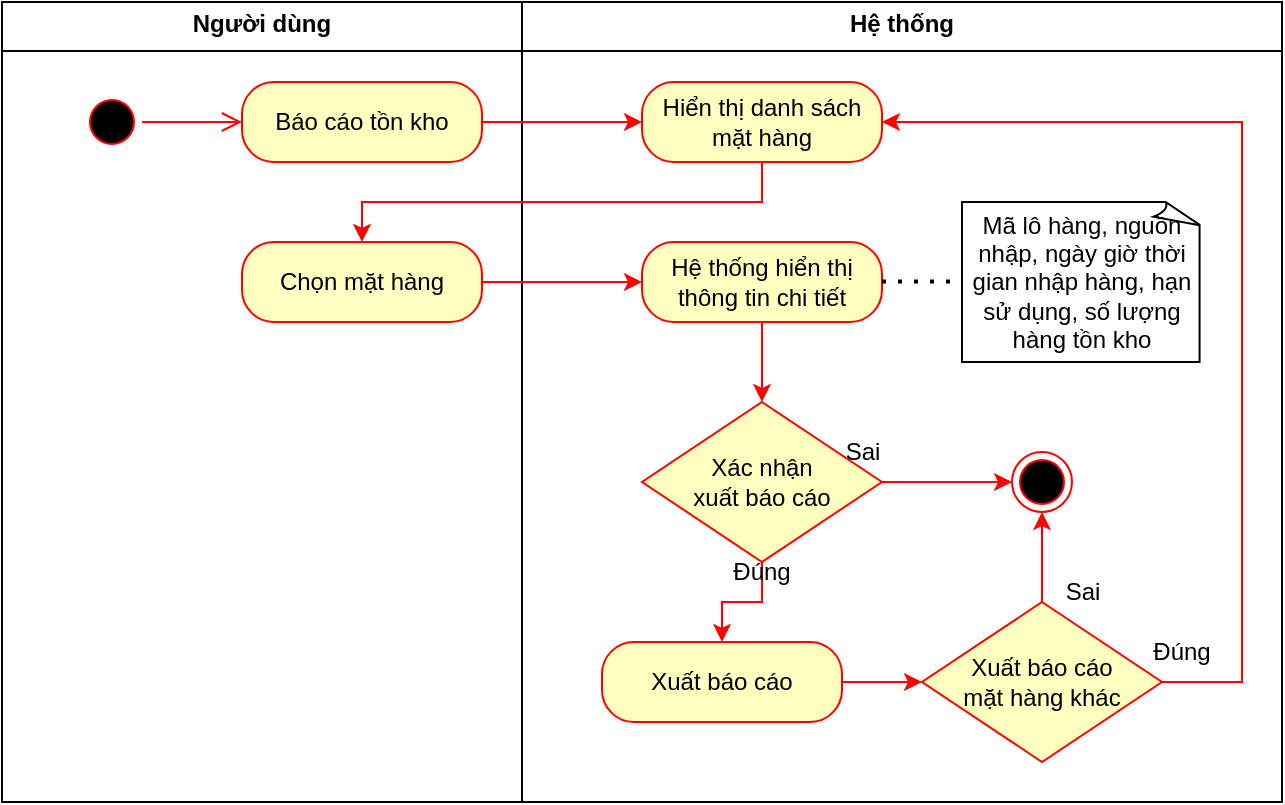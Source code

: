 <mxfile version="26.0.7">
  <diagram name="Page-1" id="pjLopgUQoMTeIaIfxZGK">
    <mxGraphModel dx="1502" dy="643" grid="1" gridSize="10" guides="1" tooltips="1" connect="1" arrows="1" fold="1" page="1" pageScale="1" pageWidth="850" pageHeight="1100" math="0" shadow="0">
      <root>
        <mxCell id="0" />
        <mxCell id="1" parent="0" />
        <mxCell id="1CP6ehA5ngC1CQktgnU9-61" value="&lt;p style=&quot;margin:0px;margin-top:4px;text-align:center;&quot;&gt;&lt;b&gt;Hệ thống&lt;/b&gt;&lt;/p&gt;&lt;hr size=&quot;1&quot; style=&quot;border-style:solid;&quot;&gt;&lt;div style=&quot;height:2px;&quot;&gt;&lt;/div&gt;" style="verticalAlign=top;align=left;overflow=fill;html=1;whiteSpace=wrap;" vertex="1" parent="1">
          <mxGeometry x="260" width="380" height="400" as="geometry" />
        </mxCell>
        <mxCell id="1CP6ehA5ngC1CQktgnU9-59" value="&lt;p style=&quot;margin:0px;margin-top:4px;text-align:center;&quot;&gt;&lt;b&gt;Người dùng&lt;/b&gt;&lt;/p&gt;&lt;hr size=&quot;1&quot; style=&quot;border-style:solid;&quot;&gt;&lt;div style=&quot;height:2px;&quot;&gt;&lt;/div&gt;" style="verticalAlign=top;align=left;overflow=fill;html=1;whiteSpace=wrap;" vertex="1" parent="1">
          <mxGeometry width="260" height="400" as="geometry" />
        </mxCell>
        <mxCell id="1CP6ehA5ngC1CQktgnU9-1" value="" style="ellipse;html=1;shape=startState;fillColor=#000000;strokeColor=#FF0000;" vertex="1" parent="1">
          <mxGeometry x="40" y="45" width="30" height="30" as="geometry" />
        </mxCell>
        <mxCell id="1CP6ehA5ngC1CQktgnU9-2" value="" style="edgeStyle=orthogonalEdgeStyle;html=1;verticalAlign=bottom;endArrow=open;endSize=8;strokeColor=#FF0000;rounded=0;entryX=0;entryY=0.5;entryDx=0;entryDy=0;" edge="1" source="1CP6ehA5ngC1CQktgnU9-1" parent="1" target="1CP6ehA5ngC1CQktgnU9-3">
          <mxGeometry relative="1" as="geometry">
            <mxPoint x="120" y="65" as="targetPoint" />
          </mxGeometry>
        </mxCell>
        <mxCell id="1CP6ehA5ngC1CQktgnU9-41" value="" style="edgeStyle=orthogonalEdgeStyle;rounded=0;orthogonalLoop=1;jettySize=auto;html=1;strokeColor=#FF0000;" edge="1" parent="1" source="1CP6ehA5ngC1CQktgnU9-3" target="1CP6ehA5ngC1CQktgnU9-4">
          <mxGeometry relative="1" as="geometry" />
        </mxCell>
        <mxCell id="1CP6ehA5ngC1CQktgnU9-3" value="Báo cáo tồn kho" style="rounded=1;whiteSpace=wrap;html=1;arcSize=40;fontColor=#000000;fillColor=#ffffc0;strokeColor=#FF0000;" vertex="1" parent="1">
          <mxGeometry x="120" y="40" width="120" height="40" as="geometry" />
        </mxCell>
        <mxCell id="1CP6ehA5ngC1CQktgnU9-19" style="edgeStyle=orthogonalEdgeStyle;rounded=0;orthogonalLoop=1;jettySize=auto;html=1;entryX=0.5;entryY=0;entryDx=0;entryDy=0;strokeColor=#FF0000;" edge="1" parent="1" source="1CP6ehA5ngC1CQktgnU9-4" target="1CP6ehA5ngC1CQktgnU9-5">
          <mxGeometry relative="1" as="geometry">
            <Array as="points">
              <mxPoint x="380" y="100" />
              <mxPoint x="180" y="100" />
            </Array>
          </mxGeometry>
        </mxCell>
        <mxCell id="1CP6ehA5ngC1CQktgnU9-4" value="Hiển thị danh sách mặt hàng" style="rounded=1;whiteSpace=wrap;html=1;arcSize=40;fontColor=#000000;fillColor=#ffffc0;strokeColor=#FF0000;" vertex="1" parent="1">
          <mxGeometry x="320" y="40" width="120" height="40" as="geometry" />
        </mxCell>
        <mxCell id="1CP6ehA5ngC1CQktgnU9-10" value="" style="edgeStyle=orthogonalEdgeStyle;rounded=0;orthogonalLoop=1;jettySize=auto;html=1;strokeColor=#FF0000;" edge="1" parent="1" source="1CP6ehA5ngC1CQktgnU9-5" target="1CP6ehA5ngC1CQktgnU9-6">
          <mxGeometry relative="1" as="geometry" />
        </mxCell>
        <mxCell id="1CP6ehA5ngC1CQktgnU9-5" value="Chọn mặt hàng" style="rounded=1;whiteSpace=wrap;html=1;arcSize=40;fontColor=#000000;fillColor=#ffffc0;strokeColor=#FF0000;" vertex="1" parent="1">
          <mxGeometry x="120" y="120" width="120" height="40" as="geometry" />
        </mxCell>
        <mxCell id="1CP6ehA5ngC1CQktgnU9-21" style="edgeStyle=orthogonalEdgeStyle;rounded=0;orthogonalLoop=1;jettySize=auto;html=1;entryX=0.5;entryY=0;entryDx=0;entryDy=0;strokeColor=#FF0000;" edge="1" parent="1" source="1CP6ehA5ngC1CQktgnU9-6" target="1CP6ehA5ngC1CQktgnU9-20">
          <mxGeometry relative="1" as="geometry">
            <Array as="points">
              <mxPoint x="380" y="190" />
              <mxPoint x="380" y="190" />
            </Array>
          </mxGeometry>
        </mxCell>
        <mxCell id="1CP6ehA5ngC1CQktgnU9-6" value="Hệ thống hiển thị thông tin chi tiết" style="rounded=1;whiteSpace=wrap;html=1;arcSize=40;fontColor=#000000;fillColor=#ffffc0;strokeColor=#FF0000;" vertex="1" parent="1">
          <mxGeometry x="320" y="120" width="120" height="40" as="geometry" />
        </mxCell>
        <mxCell id="1CP6ehA5ngC1CQktgnU9-7" value="Mã lô hàng, nguồn nhập, ngày giờ thời gian nhập hàng, hạn sử dụng, số lượng hàng tồn kho" style="whiteSpace=wrap;html=1;shape=mxgraph.basic.document;align=center;strokeColor=#000000;" vertex="1" parent="1">
          <mxGeometry x="480" y="100" width="120" height="80" as="geometry" />
        </mxCell>
        <mxCell id="1CP6ehA5ngC1CQktgnU9-11" value="" style="endArrow=none;dashed=1;html=1;dashPattern=1 3;strokeWidth=2;rounded=0;strokeColor=#000000;" edge="1" parent="1">
          <mxGeometry width="50" height="50" relative="1" as="geometry">
            <mxPoint x="440" y="139.76" as="sourcePoint" />
            <mxPoint x="480" y="139.76" as="targetPoint" />
            <Array as="points">
              <mxPoint x="460" y="139.76" />
            </Array>
          </mxGeometry>
        </mxCell>
        <mxCell id="1CP6ehA5ngC1CQktgnU9-44" value="" style="edgeStyle=orthogonalEdgeStyle;rounded=0;orthogonalLoop=1;jettySize=auto;html=1;strokeColor=#FF0000;" edge="1" parent="1" source="1CP6ehA5ngC1CQktgnU9-20" target="1CP6ehA5ngC1CQktgnU9-42">
          <mxGeometry relative="1" as="geometry" />
        </mxCell>
        <mxCell id="1CP6ehA5ngC1CQktgnU9-48" value="" style="edgeStyle=orthogonalEdgeStyle;rounded=0;orthogonalLoop=1;jettySize=auto;html=1;strokeColor=#FF0000;" edge="1" parent="1" source="1CP6ehA5ngC1CQktgnU9-20" target="1CP6ehA5ngC1CQktgnU9-47">
          <mxGeometry relative="1" as="geometry" />
        </mxCell>
        <mxCell id="1CP6ehA5ngC1CQktgnU9-20" value="Xác nhận&lt;br&gt;xuất báo cáo" style="rhombus;whiteSpace=wrap;html=1;fontColor=#000000;fillColor=#ffffc0;strokeColor=#FF0000;" vertex="1" parent="1">
          <mxGeometry x="320" y="200" width="120" height="80" as="geometry" />
        </mxCell>
        <mxCell id="1CP6ehA5ngC1CQktgnU9-45" value="" style="edgeStyle=orthogonalEdgeStyle;rounded=0;orthogonalLoop=1;jettySize=auto;html=1;strokeColor=#FF0000;" edge="1" parent="1" source="1CP6ehA5ngC1CQktgnU9-42" target="1CP6ehA5ngC1CQktgnU9-43">
          <mxGeometry relative="1" as="geometry" />
        </mxCell>
        <mxCell id="1CP6ehA5ngC1CQktgnU9-42" value="Xuất báo cáo" style="rounded=1;whiteSpace=wrap;html=1;arcSize=40;fontColor=#000000;fillColor=#ffffc0;strokeColor=#FF0000;" vertex="1" parent="1">
          <mxGeometry x="300" y="320" width="120" height="40" as="geometry" />
        </mxCell>
        <mxCell id="1CP6ehA5ngC1CQktgnU9-46" style="edgeStyle=orthogonalEdgeStyle;rounded=0;orthogonalLoop=1;jettySize=auto;html=1;entryX=1;entryY=0.5;entryDx=0;entryDy=0;strokeColor=#FF0000;" edge="1" parent="1" source="1CP6ehA5ngC1CQktgnU9-43" target="1CP6ehA5ngC1CQktgnU9-4">
          <mxGeometry relative="1" as="geometry">
            <Array as="points">
              <mxPoint x="620" y="340" />
              <mxPoint x="620" y="60" />
            </Array>
          </mxGeometry>
        </mxCell>
        <mxCell id="1CP6ehA5ngC1CQktgnU9-49" value="" style="edgeStyle=orthogonalEdgeStyle;rounded=0;orthogonalLoop=1;jettySize=auto;html=1;strokeColor=#FF0000;" edge="1" parent="1" source="1CP6ehA5ngC1CQktgnU9-43" target="1CP6ehA5ngC1CQktgnU9-47">
          <mxGeometry relative="1" as="geometry" />
        </mxCell>
        <mxCell id="1CP6ehA5ngC1CQktgnU9-43" value="Xuất báo cáo&lt;br&gt;mặt hàng khác" style="rhombus;whiteSpace=wrap;html=1;fontColor=#000000;fillColor=#ffffc0;strokeColor=#FF0000;" vertex="1" parent="1">
          <mxGeometry x="460" y="300" width="120" height="80" as="geometry" />
        </mxCell>
        <mxCell id="1CP6ehA5ngC1CQktgnU9-47" value="" style="ellipse;html=1;shape=endState;fillColor=#000000;strokeColor=#FF0000;" vertex="1" parent="1">
          <mxGeometry x="505" y="225" width="30" height="30" as="geometry" />
        </mxCell>
        <mxCell id="1CP6ehA5ngC1CQktgnU9-54" value="Đúng" style="text;html=1;align=center;verticalAlign=middle;whiteSpace=wrap;rounded=0;fontFamily=Helvetica;fontSize=12;fontColor=#000000;" vertex="1" parent="1">
          <mxGeometry x="350" y="270" width="60" height="30" as="geometry" />
        </mxCell>
        <mxCell id="1CP6ehA5ngC1CQktgnU9-55" value="Đúng" style="text;html=1;align=center;verticalAlign=middle;whiteSpace=wrap;rounded=0;fontFamily=Helvetica;fontSize=12;fontColor=#000000;" vertex="1" parent="1">
          <mxGeometry x="560" y="310" width="60" height="30" as="geometry" />
        </mxCell>
        <mxCell id="1CP6ehA5ngC1CQktgnU9-56" value="Sai" style="text;html=1;align=center;verticalAlign=middle;resizable=0;points=[];autosize=1;strokeColor=none;fillColor=none;" vertex="1" parent="1">
          <mxGeometry x="410" y="210" width="40" height="30" as="geometry" />
        </mxCell>
        <mxCell id="1CP6ehA5ngC1CQktgnU9-57" value="Sai" style="text;html=1;align=center;verticalAlign=middle;resizable=0;points=[];autosize=1;strokeColor=none;fillColor=none;" vertex="1" parent="1">
          <mxGeometry x="520" y="280" width="40" height="30" as="geometry" />
        </mxCell>
      </root>
    </mxGraphModel>
  </diagram>
</mxfile>
